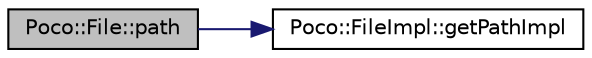 digraph "Poco::File::path"
{
 // LATEX_PDF_SIZE
  edge [fontname="Helvetica",fontsize="10",labelfontname="Helvetica",labelfontsize="10"];
  node [fontname="Helvetica",fontsize="10",shape=record];
  rankdir="LR";
  Node1 [label="Poco::File::path",height=0.2,width=0.4,color="black", fillcolor="grey75", style="filled", fontcolor="black",tooltip="Swaps the file with another one."];
  Node1 -> Node2 [color="midnightblue",fontsize="10",style="solid",fontname="Helvetica"];
  Node2 [label="Poco::FileImpl::getPathImpl",height=0.2,width=0.4,color="black", fillcolor="white", style="filled",URL="$classPoco_1_1FileImpl.html#a880d786c63f9de5628db3a64679815aa",tooltip=" "];
}
